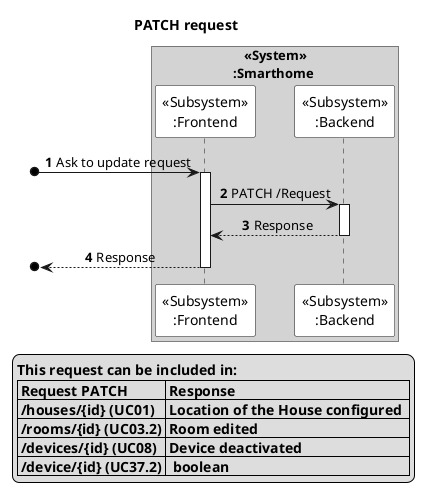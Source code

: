 @startuml
title PATCH request
autonumber
skinparam sequenceMessageAlign center
skinparam actorBackgroundColor white
skinparam participantBackgroundColor white
skinparam sequenceReferenceBackgroundColor white
skinparam sequenceReferenceHeaderBackgroundColor white
skinparam sequenceGroupBackgroundColor white

box "   <<System>> \n:Smarthome " #LightGrey
participant "<<Subsystem>>\n:Frontend" as fe
participant "<<Subsystem>>\n:Backend" as be
end box

[o-> fe++ : Ask to update request
fe -> be++ : PATCH /Request

be --> fe: Response
deactivate

[o<--fe: Response
deactivate

legend bottom
 **This request can be included in:**
 |= Request PATCH |= Response |
 |= /houses/{id} (UC01) |= Location of the House configured  |
 |= /rooms/{id} (UC03.2) |= Room edited|
 |= /devices/{id} (UC08) |= Device deactivated |
 |= /device/{id} (UC37.2) |=  boolean |
end legend

@enduml
